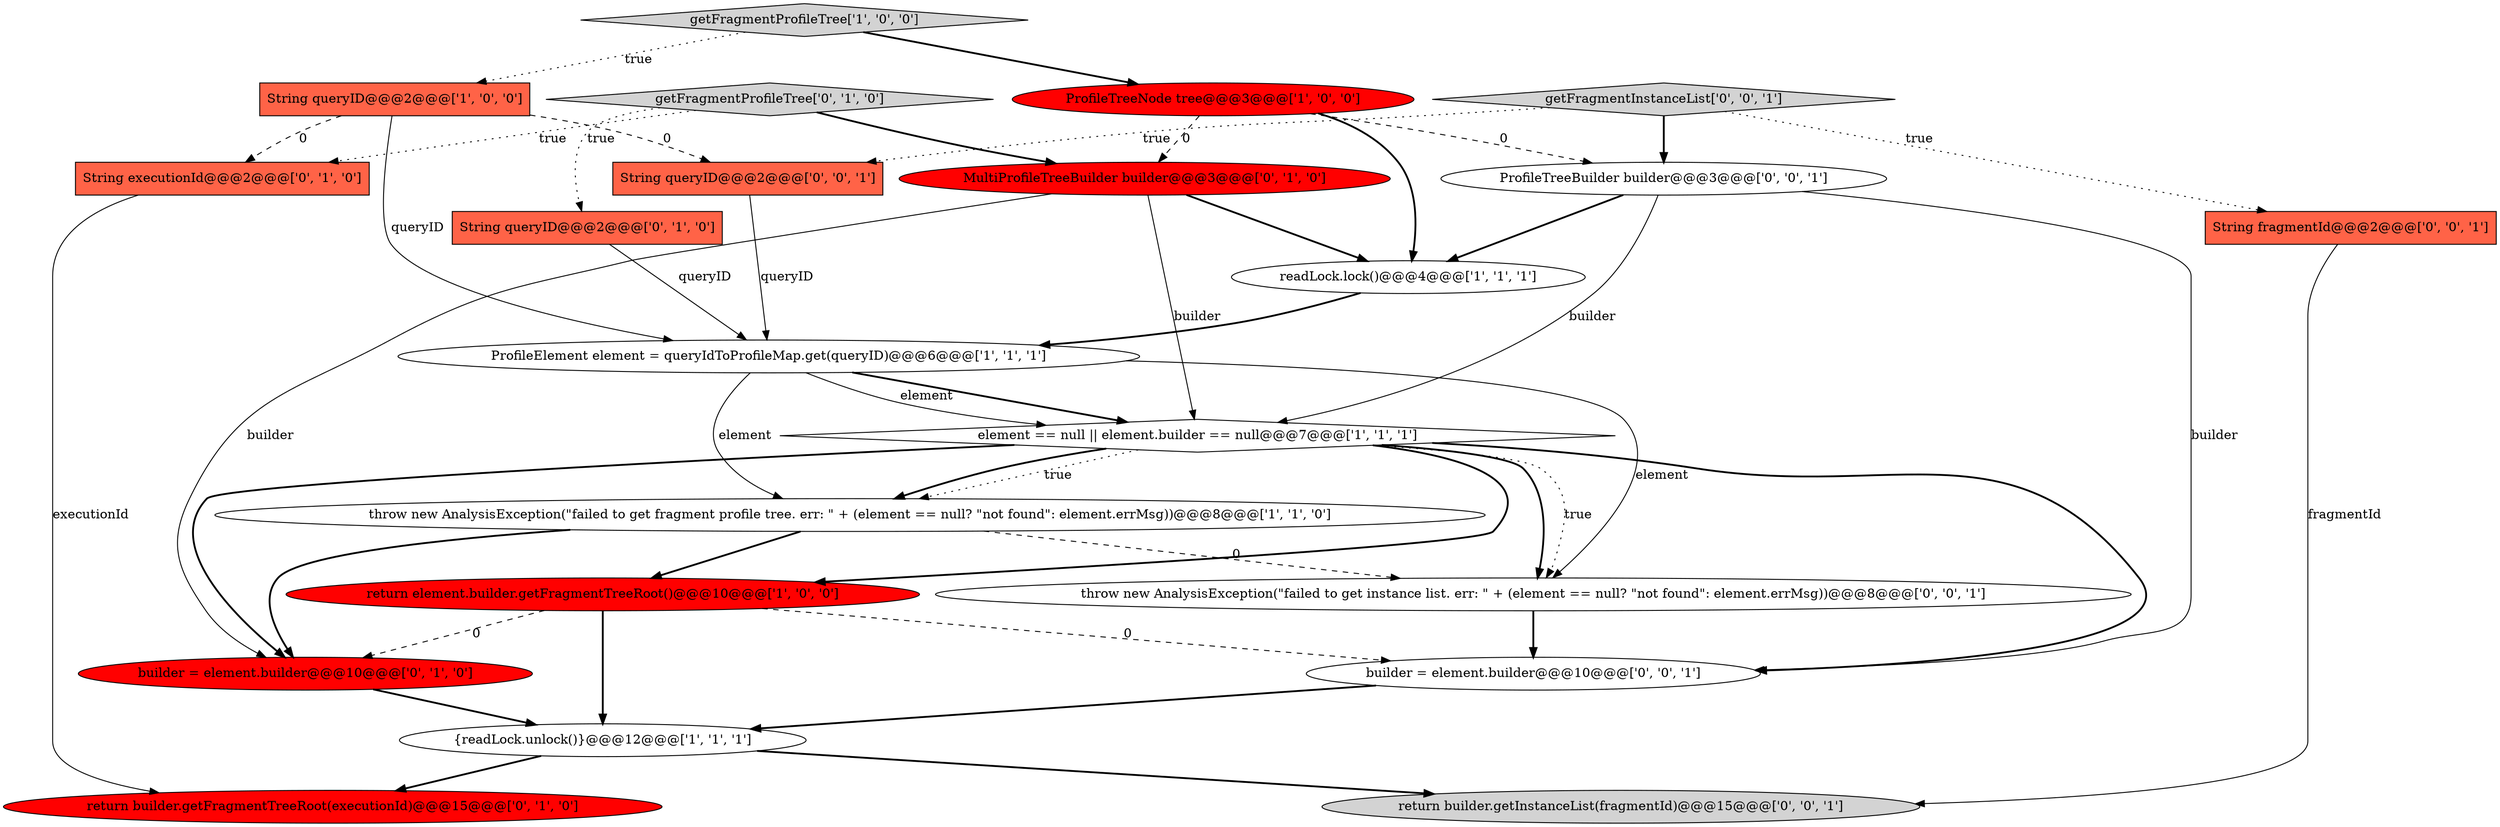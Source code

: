 digraph {
5 [style = filled, label = "String queryID@@@2@@@['1', '0', '0']", fillcolor = tomato, shape = box image = "AAA1AAABBB1BBB"];
3 [style = filled, label = "ProfileTreeNode tree@@@3@@@['1', '0', '0']", fillcolor = red, shape = ellipse image = "AAA1AAABBB1BBB"];
18 [style = filled, label = "builder = element.builder@@@10@@@['0', '0', '1']", fillcolor = white, shape = ellipse image = "AAA0AAABBB3BBB"];
4 [style = filled, label = "{readLock.unlock()}@@@12@@@['1', '1', '1']", fillcolor = white, shape = ellipse image = "AAA0AAABBB1BBB"];
9 [style = filled, label = "getFragmentProfileTree['0', '1', '0']", fillcolor = lightgray, shape = diamond image = "AAA0AAABBB2BBB"];
20 [style = filled, label = "ProfileTreeBuilder builder@@@3@@@['0', '0', '1']", fillcolor = white, shape = ellipse image = "AAA0AAABBB3BBB"];
2 [style = filled, label = "getFragmentProfileTree['1', '0', '0']", fillcolor = lightgray, shape = diamond image = "AAA0AAABBB1BBB"];
14 [style = filled, label = "String executionId@@@2@@@['0', '1', '0']", fillcolor = tomato, shape = box image = "AAA1AAABBB2BBB"];
13 [style = filled, label = "String queryID@@@2@@@['0', '1', '0']", fillcolor = tomato, shape = box image = "AAA0AAABBB2BBB"];
19 [style = filled, label = "String queryID@@@2@@@['0', '0', '1']", fillcolor = tomato, shape = box image = "AAA0AAABBB3BBB"];
11 [style = filled, label = "return builder.getFragmentTreeRoot(executionId)@@@15@@@['0', '1', '0']", fillcolor = red, shape = ellipse image = "AAA1AAABBB2BBB"];
1 [style = filled, label = "ProfileElement element = queryIdToProfileMap.get(queryID)@@@6@@@['1', '1', '1']", fillcolor = white, shape = ellipse image = "AAA0AAABBB1BBB"];
12 [style = filled, label = "MultiProfileTreeBuilder builder@@@3@@@['0', '1', '0']", fillcolor = red, shape = ellipse image = "AAA1AAABBB2BBB"];
10 [style = filled, label = "builder = element.builder@@@10@@@['0', '1', '0']", fillcolor = red, shape = ellipse image = "AAA1AAABBB2BBB"];
17 [style = filled, label = "throw new AnalysisException(\"failed to get instance list. err: \" + (element == null? \"not found\": element.errMsg))@@@8@@@['0', '0', '1']", fillcolor = white, shape = ellipse image = "AAA0AAABBB3BBB"];
15 [style = filled, label = "return builder.getInstanceList(fragmentId)@@@15@@@['0', '0', '1']", fillcolor = lightgray, shape = ellipse image = "AAA0AAABBB3BBB"];
6 [style = filled, label = "element == null || element.builder == null@@@7@@@['1', '1', '1']", fillcolor = white, shape = diamond image = "AAA0AAABBB1BBB"];
7 [style = filled, label = "return element.builder.getFragmentTreeRoot()@@@10@@@['1', '0', '0']", fillcolor = red, shape = ellipse image = "AAA1AAABBB1BBB"];
0 [style = filled, label = "readLock.lock()@@@4@@@['1', '1', '1']", fillcolor = white, shape = ellipse image = "AAA0AAABBB1BBB"];
21 [style = filled, label = "getFragmentInstanceList['0', '0', '1']", fillcolor = lightgray, shape = diamond image = "AAA0AAABBB3BBB"];
8 [style = filled, label = "throw new AnalysisException(\"failed to get fragment profile tree. err: \" + (element == null? \"not found\": element.errMsg))@@@8@@@['1', '1', '0']", fillcolor = white, shape = ellipse image = "AAA0AAABBB1BBB"];
16 [style = filled, label = "String fragmentId@@@2@@@['0', '0', '1']", fillcolor = tomato, shape = box image = "AAA0AAABBB3BBB"];
6->17 [style = bold, label=""];
8->10 [style = bold, label=""];
12->10 [style = solid, label="builder"];
19->1 [style = solid, label="queryID"];
5->14 [style = dashed, label="0"];
7->18 [style = dashed, label="0"];
6->18 [style = bold, label=""];
2->3 [style = bold, label=""];
20->0 [style = bold, label=""];
4->15 [style = bold, label=""];
12->6 [style = solid, label="builder"];
20->18 [style = solid, label="builder"];
16->15 [style = solid, label="fragmentId"];
7->4 [style = bold, label=""];
12->0 [style = bold, label=""];
6->17 [style = dotted, label="true"];
9->14 [style = dotted, label="true"];
3->0 [style = bold, label=""];
8->7 [style = bold, label=""];
1->6 [style = bold, label=""];
21->20 [style = bold, label=""];
3->12 [style = dashed, label="0"];
18->4 [style = bold, label=""];
6->8 [style = dotted, label="true"];
0->1 [style = bold, label=""];
6->10 [style = bold, label=""];
9->13 [style = dotted, label="true"];
21->19 [style = dotted, label="true"];
6->8 [style = bold, label=""];
3->20 [style = dashed, label="0"];
1->6 [style = solid, label="element"];
10->4 [style = bold, label=""];
8->17 [style = dashed, label="0"];
7->10 [style = dashed, label="0"];
1->17 [style = solid, label="element"];
9->12 [style = bold, label=""];
14->11 [style = solid, label="executionId"];
21->16 [style = dotted, label="true"];
5->1 [style = solid, label="queryID"];
6->7 [style = bold, label=""];
4->11 [style = bold, label=""];
2->5 [style = dotted, label="true"];
5->19 [style = dashed, label="0"];
20->6 [style = solid, label="builder"];
13->1 [style = solid, label="queryID"];
17->18 [style = bold, label=""];
1->8 [style = solid, label="element"];
}

